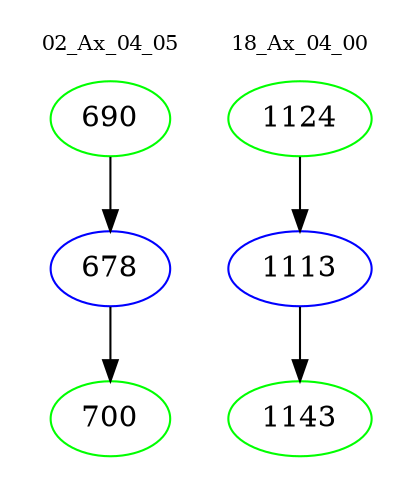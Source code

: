 digraph{
subgraph cluster_0 {
color = white
label = "02_Ax_04_05";
fontsize=10;
T0_690 [label="690", color="green"]
T0_690 -> T0_678 [color="black"]
T0_678 [label="678", color="blue"]
T0_678 -> T0_700 [color="black"]
T0_700 [label="700", color="green"]
}
subgraph cluster_1 {
color = white
label = "18_Ax_04_00";
fontsize=10;
T1_1124 [label="1124", color="green"]
T1_1124 -> T1_1113 [color="black"]
T1_1113 [label="1113", color="blue"]
T1_1113 -> T1_1143 [color="black"]
T1_1143 [label="1143", color="green"]
}
}
